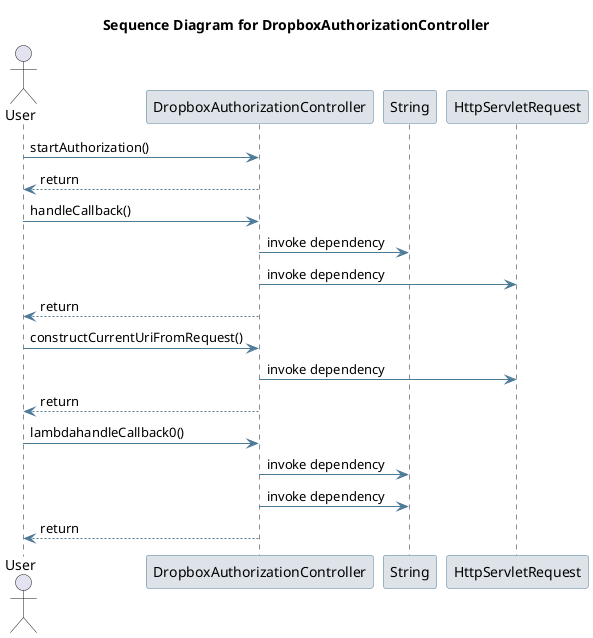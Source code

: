 @startuml
skinparam sequence {
 ArrowColor #4D7A97 
 ParticipantBorderColor #4D7A97 
 ParticipantBackgroundColor #DEE3E9 
}
title Sequence Diagram for DropboxAuthorizationController

actor User
User -> DropboxAuthorizationController: startAuthorization()
DropboxAuthorizationController --> User : return
User -> DropboxAuthorizationController: handleCallback()
participant String
DropboxAuthorizationController -> String: invoke dependency
participant HttpServletRequest
DropboxAuthorizationController -> HttpServletRequest: invoke dependency
DropboxAuthorizationController --> User : return
User -> DropboxAuthorizationController: constructCurrentUriFromRequest()
DropboxAuthorizationController -> HttpServletRequest: invoke dependency
DropboxAuthorizationController --> User : return
User -> DropboxAuthorizationController: lambdahandleCallback0()
DropboxAuthorizationController -> String: invoke dependency
DropboxAuthorizationController -> String: invoke dependency
DropboxAuthorizationController --> User : return
@enduml
